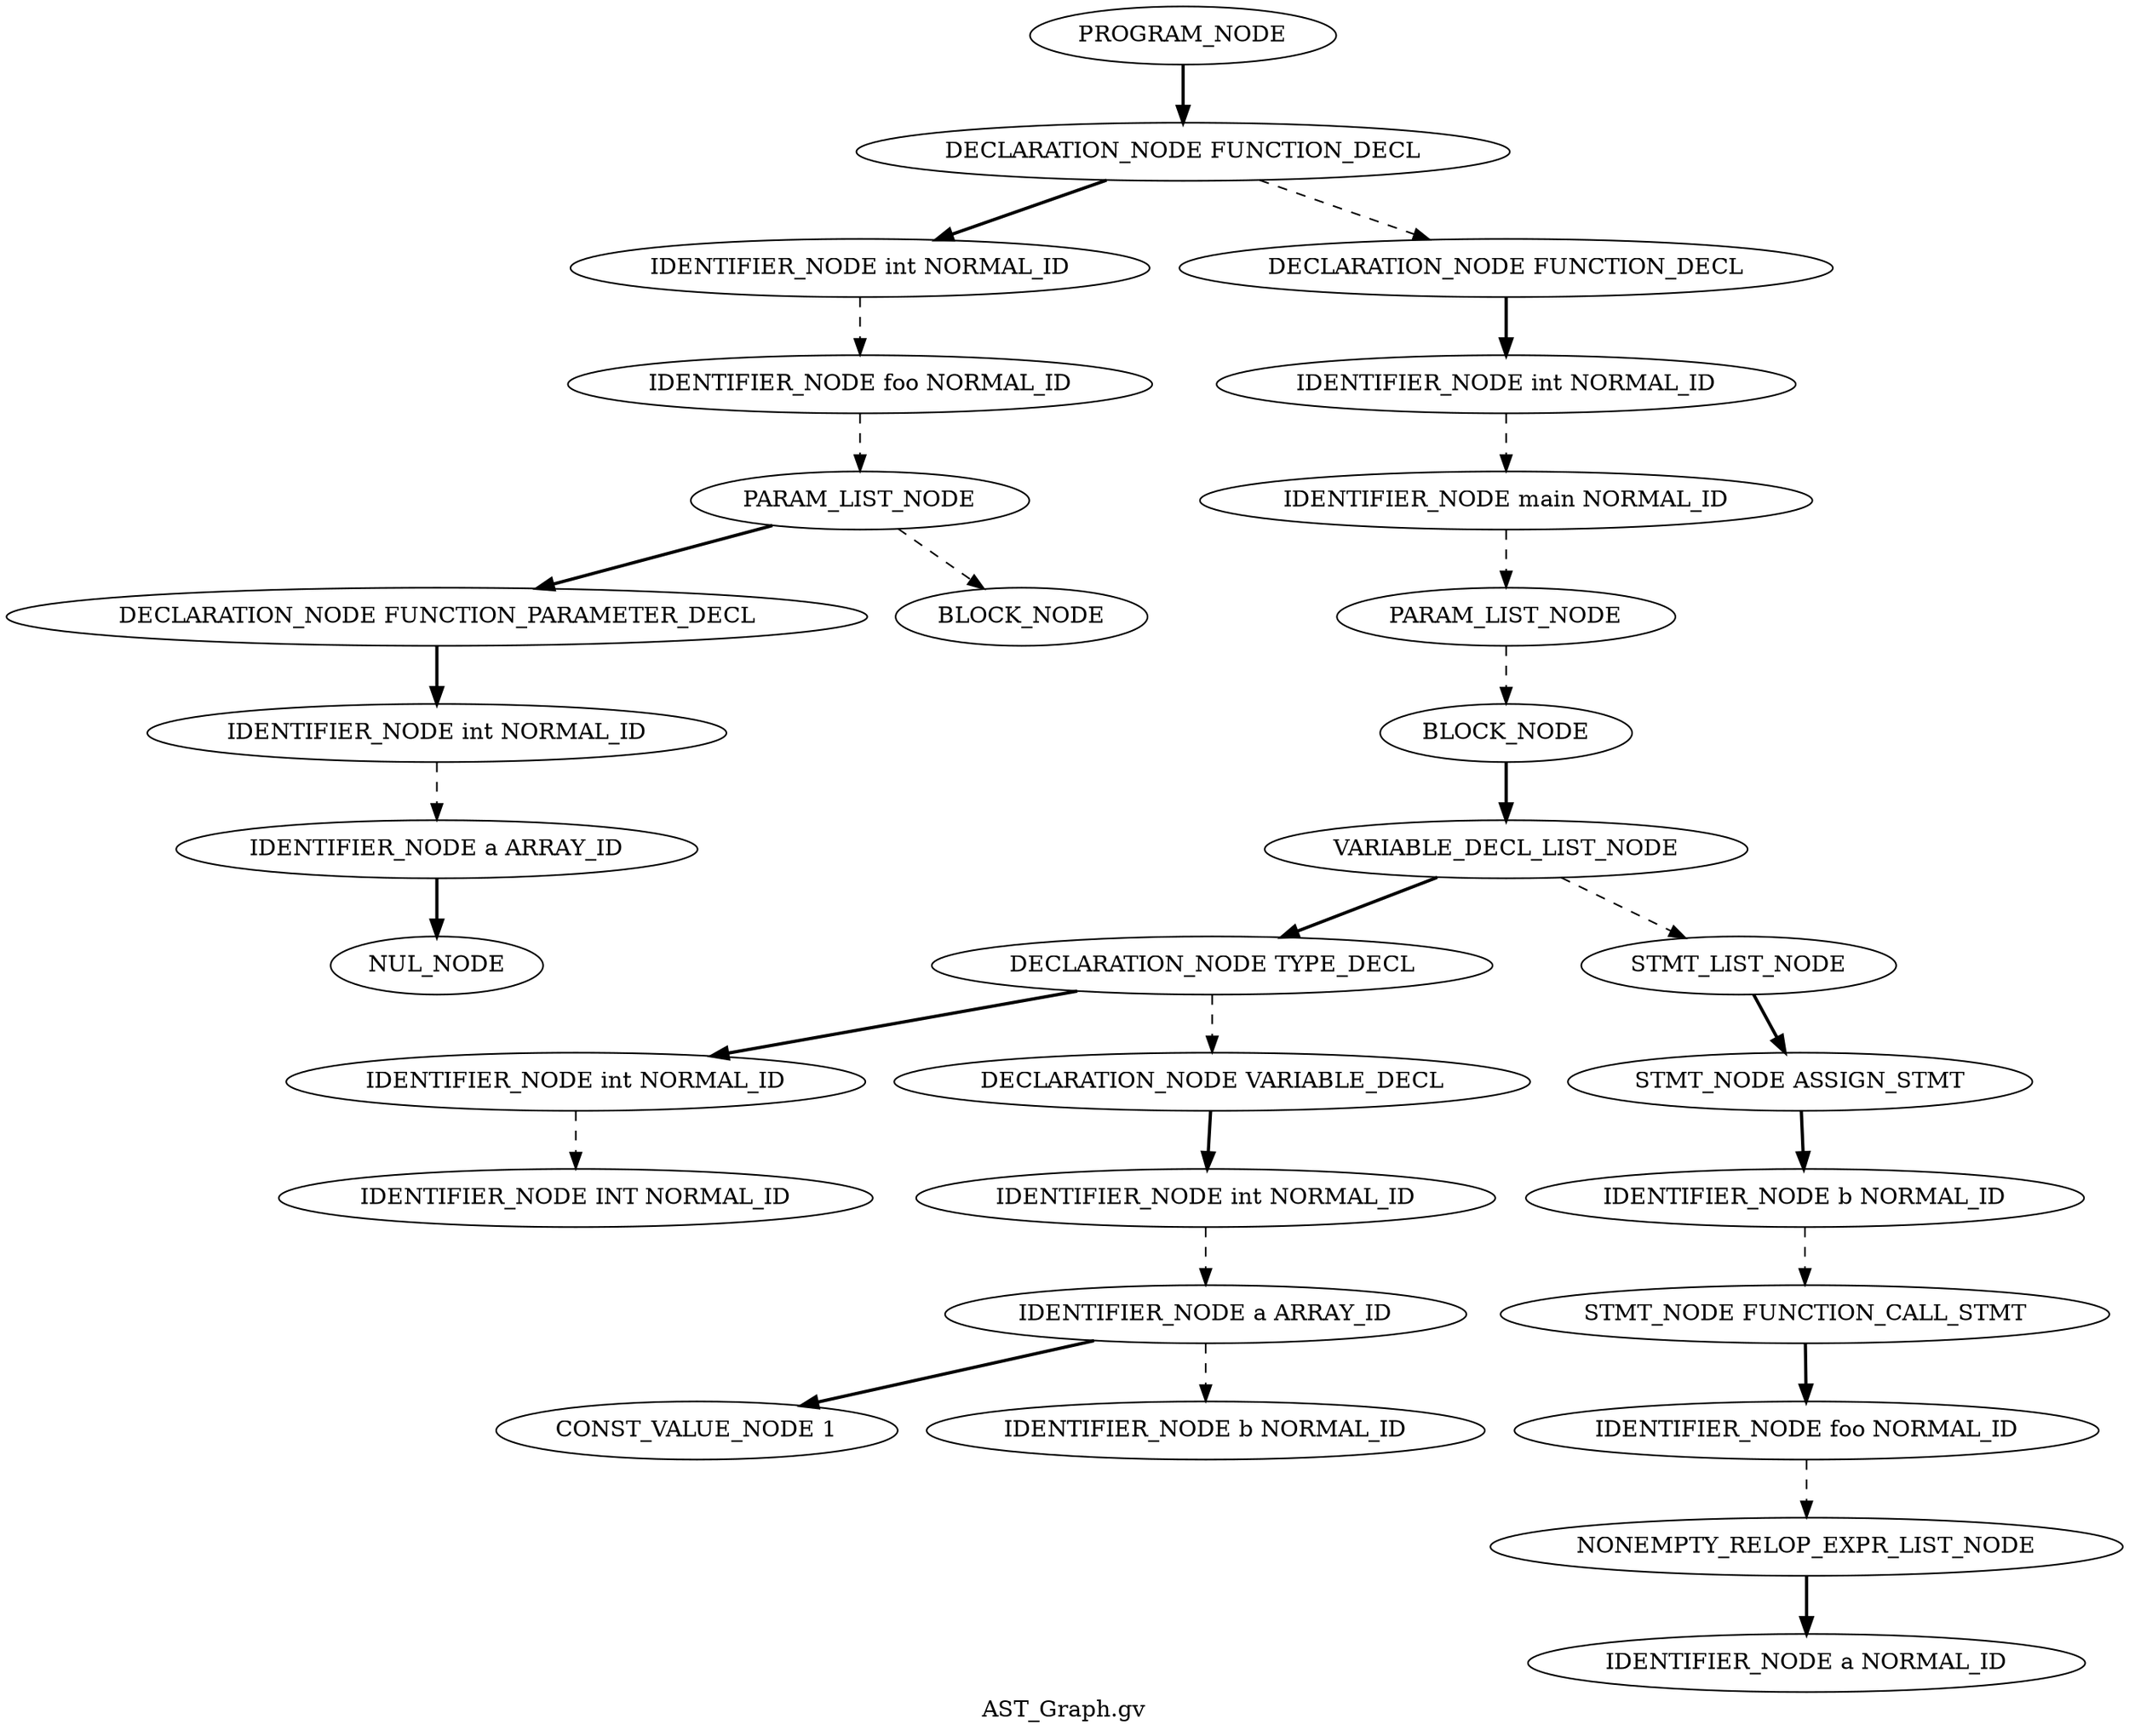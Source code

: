 Digraph AST
{
label = "AST_Graph.gv"
node0 [label ="PROGRAM_NODE"]
node1 [label ="DECLARATION_NODE FUNCTION_DECL"]
node2 [label ="IDENTIFIER_NODE int NORMAL_ID"]
node3 [label ="IDENTIFIER_NODE foo NORMAL_ID"]
node4 [label ="PARAM_LIST_NODE"]
node5 [label ="DECLARATION_NODE FUNCTION_PARAMETER_DECL"]
node6 [label ="IDENTIFIER_NODE int NORMAL_ID"]
node7 [label ="IDENTIFIER_NODE a ARRAY_ID"]
node8 [label ="NUL_NODE"]
node7 -> node8 [style = bold]
node6 -> node7 [style = dashed]
node5 -> node6 [style = bold]
node4 -> node5 [style = bold]
node9 [label ="BLOCK_NODE"]
node4 -> node9 [style = dashed]
node3 -> node4 [style = dashed]
node2 -> node3 [style = dashed]
node1 -> node2 [style = bold]
node10 [label ="DECLARATION_NODE FUNCTION_DECL"]
node11 [label ="IDENTIFIER_NODE int NORMAL_ID"]
node12 [label ="IDENTIFIER_NODE main NORMAL_ID"]
node13 [label ="PARAM_LIST_NODE"]
node14 [label ="BLOCK_NODE"]
node15 [label ="VARIABLE_DECL_LIST_NODE"]
node16 [label ="DECLARATION_NODE TYPE_DECL"]
node17 [label ="IDENTIFIER_NODE int NORMAL_ID"]
node18 [label ="IDENTIFIER_NODE INT NORMAL_ID"]
node17 -> node18 [style = dashed]
node16 -> node17 [style = bold]
node19 [label ="DECLARATION_NODE VARIABLE_DECL"]
node20 [label ="IDENTIFIER_NODE int NORMAL_ID"]
node21 [label ="IDENTIFIER_NODE a ARRAY_ID"]
node22 [label ="CONST_VALUE_NODE 1"]
node21 -> node22 [style = bold]
node23 [label ="IDENTIFIER_NODE b NORMAL_ID"]
node21 -> node23 [style = dashed]
node20 -> node21 [style = dashed]
node19 -> node20 [style = bold]
node16 -> node19 [style = dashed]
node15 -> node16 [style = bold]
node24 [label ="STMT_LIST_NODE"]
node25 [label ="STMT_NODE ASSIGN_STMT"]
node26 [label ="IDENTIFIER_NODE b NORMAL_ID"]
node27 [label ="STMT_NODE FUNCTION_CALL_STMT"]
node28 [label ="IDENTIFIER_NODE foo NORMAL_ID"]
node29 [label ="NONEMPTY_RELOP_EXPR_LIST_NODE"]
node30 [label ="IDENTIFIER_NODE a NORMAL_ID"]
node29 -> node30 [style = bold]
node28 -> node29 [style = dashed]
node27 -> node28 [style = bold]
node26 -> node27 [style = dashed]
node25 -> node26 [style = bold]
node24 -> node25 [style = bold]
node15 -> node24 [style = dashed]
node14 -> node15 [style = bold]
node13 -> node14 [style = dashed]
node12 -> node13 [style = dashed]
node11 -> node12 [style = dashed]
node10 -> node11 [style = bold]
node1 -> node10 [style = dashed]
node0 -> node1 [style = bold]
}
